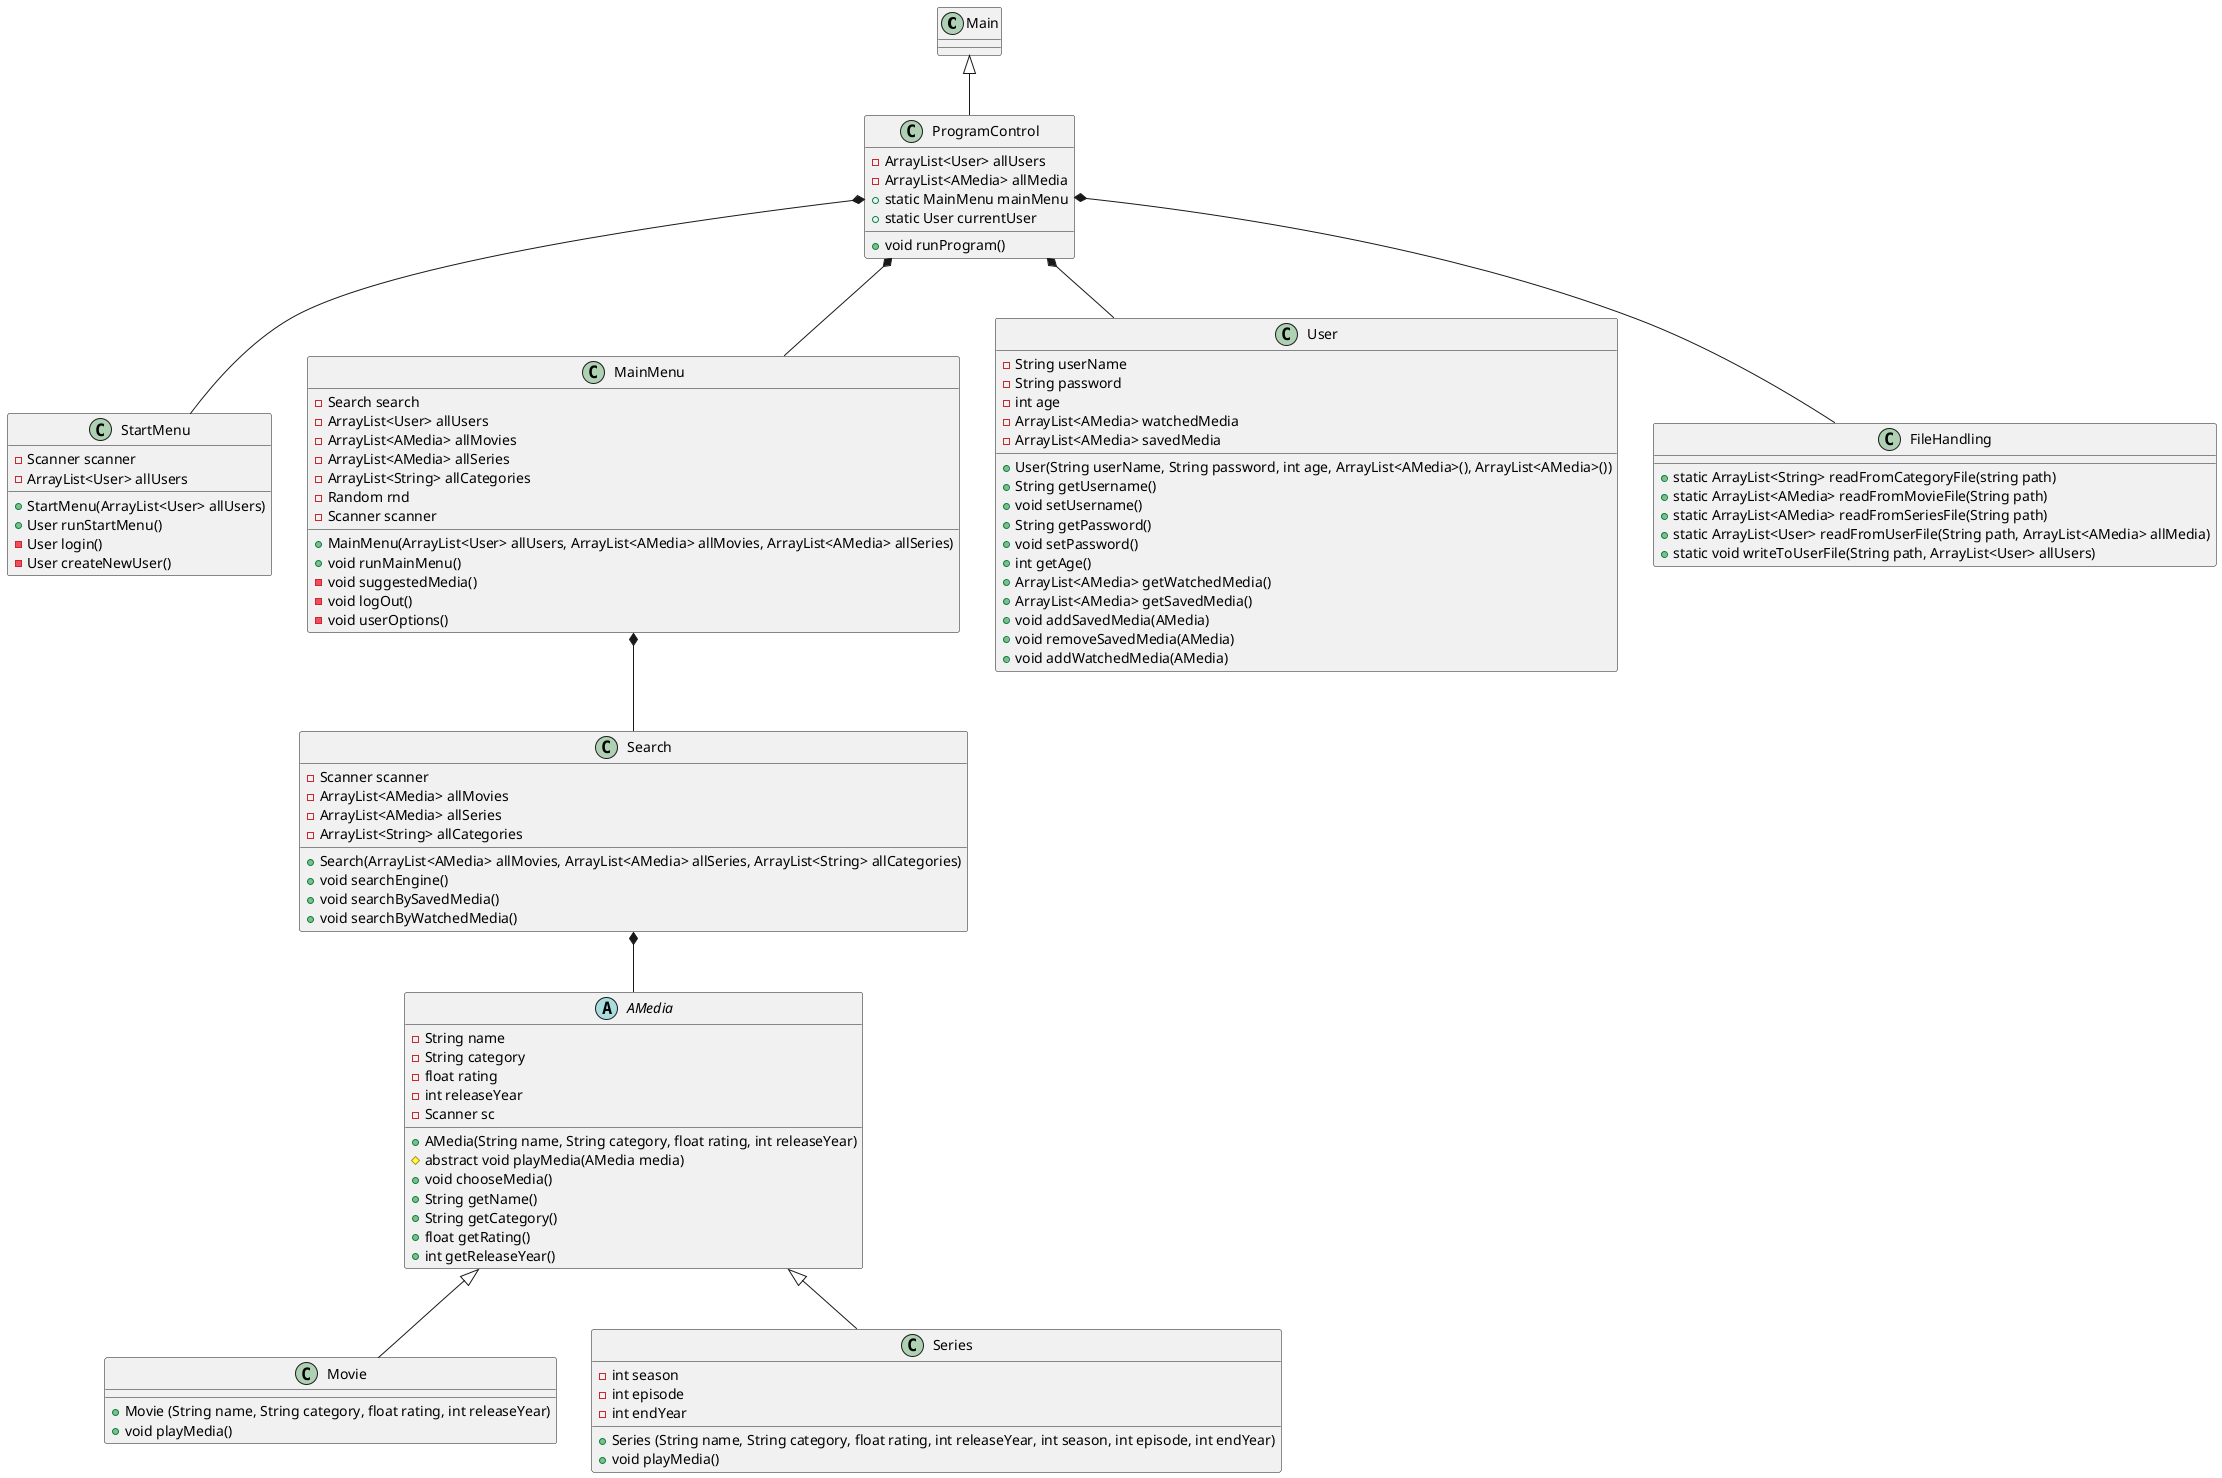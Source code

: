 @startuml
class Main
Main <|-- ProgramControl
ProgramControl *-- StartMenu
ProgramControl *-- MainMenu
ProgramControl *-- User
ProgramControl *-- FileHandling
MainMenu *-- Search
Search *-- AMedia
AMedia <|-- Movie
AMedia <|-- Series

class Search{
- Scanner scanner
- ArrayList<AMedia> allMovies
- ArrayList<AMedia> allSeries
- ArrayList<String> allCategories
+ Search(ArrayList<AMedia> allMovies, ArrayList<AMedia> allSeries, ArrayList<String> allCategories)
+ void searchEngine()
+ void searchBySavedMedia()
+ void searchByWatchedMedia()
}
class ProgramControl{
- ArrayList<User> allUsers
- ArrayList<AMedia> allMedia
+ static MainMenu mainMenu
+ static User currentUser
+ void runProgram()
}

class StartMenu{
- Scanner scanner
- ArrayList<User> allUsers
+ StartMenu(ArrayList<User> allUsers)
+ User runStartMenu()
- User login()
- User createNewUser()
}

class MainMenu{
- Search search
- ArrayList<User> allUsers
- ArrayList<AMedia> allMovies
- ArrayList<AMedia> allSeries
- ArrayList<String> allCategories
- Random rnd
- Scanner scanner
+ MainMenu(ArrayList<User> allUsers, ArrayList<AMedia> allMovies, ArrayList<AMedia> allSeries)
+ void runMainMenu()
- void suggestedMedia()
- void logOut()
- void userOptions()
}

abstract class AMedia{
- String name
- String category
- float rating
- int releaseYear
- Scanner sc
+ AMedia(String name, String category, float rating, int releaseYear)
# abstract void playMedia(AMedia media)
+ void chooseMedia()
+ String getName()
+ String getCategory()
+ float getRating()
+ int getReleaseYear()
}

class Movie{
+ Movie (String name, String category, float rating, int releaseYear)
+ void playMedia()
}

class Series{
- int season
- int episode
- int endYear
+ Series (String name, String category, float rating, int releaseYear, int season, int episode, int endYear)
+ void playMedia()
}

class User{
- String userName
- String password
- int age
- ArrayList<AMedia> watchedMedia
- ArrayList<AMedia> savedMedia
+ User(String userName, String password, int age, ArrayList<AMedia>(), ArrayList<AMedia>())
+ String getUsername()
+ void setUsername()
+ String getPassword()
+ void setPassword()
+ int getAge()
+ ArrayList<AMedia> getWatchedMedia()
+ ArrayList<AMedia> getSavedMedia()
+ void addSavedMedia(AMedia)
+ void removeSavedMedia(AMedia)
+ void addWatchedMedia(AMedia)
}

class FileHandling{
+ static ArrayList<String> readFromCategoryFile(string path)
+ static ArrayList<AMedia> readFromMovieFile(String path)
+ static ArrayList<AMedia> readFromSeriesFile(String path)
+ static ArrayList<User> readFromUserFile(String path, ArrayList<AMedia> allMedia)
+ static void writeToUserFile(String path, ArrayList<User> allUsers)
}

@enduml